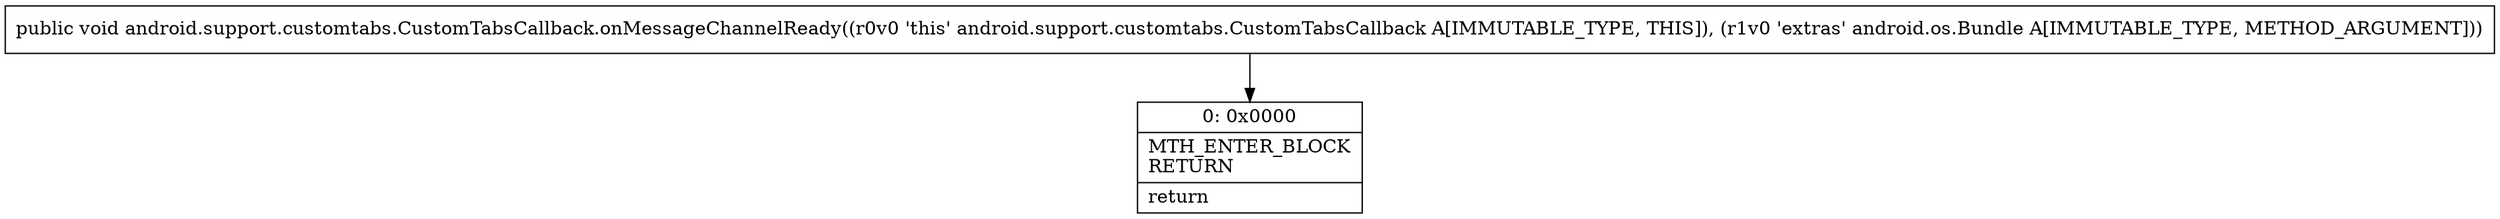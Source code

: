 digraph "CFG forandroid.support.customtabs.CustomTabsCallback.onMessageChannelReady(Landroid\/os\/Bundle;)V" {
Node_0 [shape=record,label="{0\:\ 0x0000|MTH_ENTER_BLOCK\lRETURN\l|return\l}"];
MethodNode[shape=record,label="{public void android.support.customtabs.CustomTabsCallback.onMessageChannelReady((r0v0 'this' android.support.customtabs.CustomTabsCallback A[IMMUTABLE_TYPE, THIS]), (r1v0 'extras' android.os.Bundle A[IMMUTABLE_TYPE, METHOD_ARGUMENT])) }"];
MethodNode -> Node_0;
}

